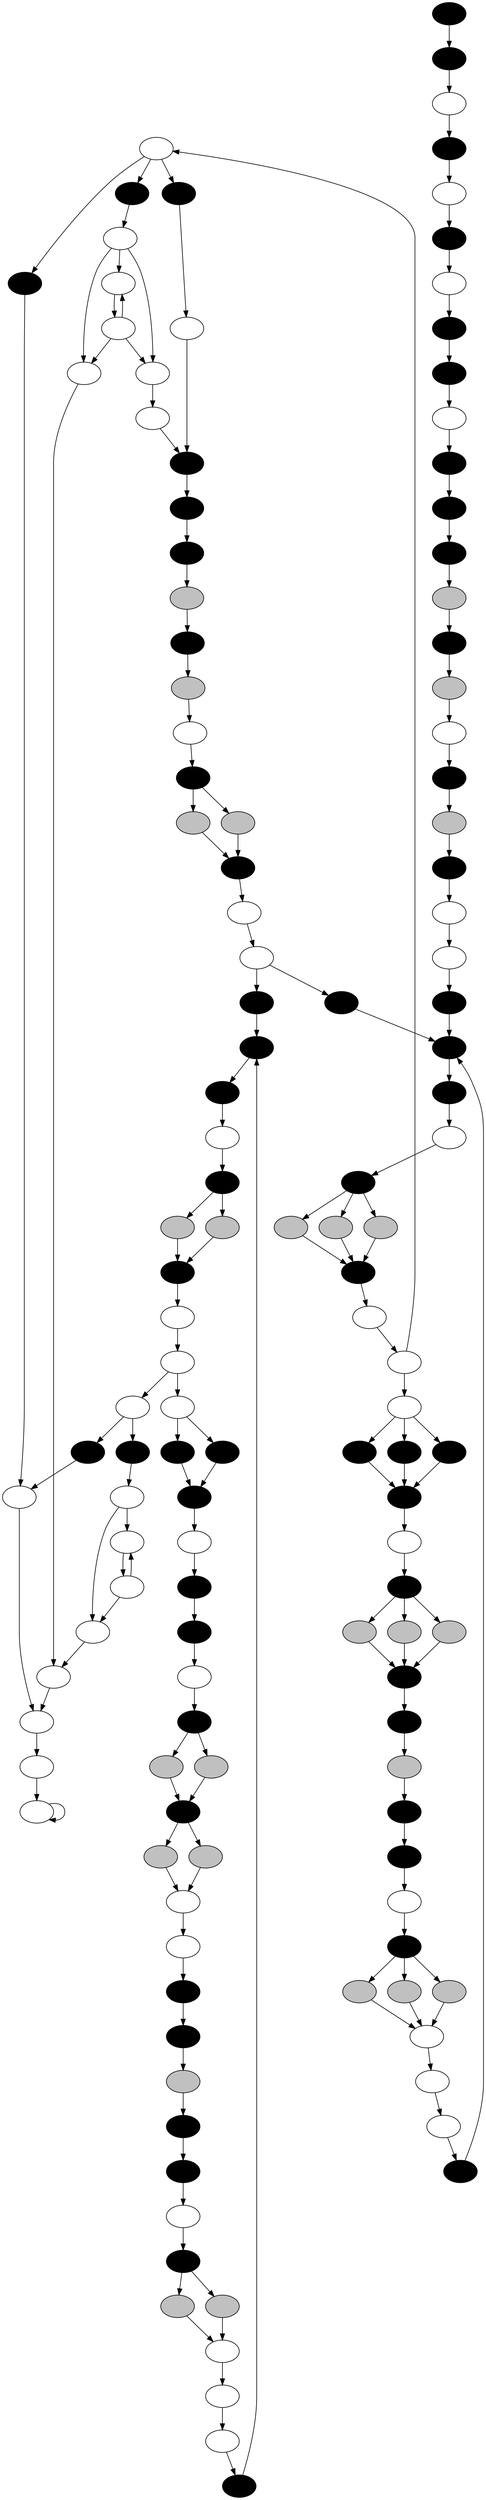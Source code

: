 digraph Foo {
  n150 [label = "", style = filled, fillcolor = white];
  n117 [label = "", style = filled, fillcolor = black];
  n192 [label = "", style = filled, fillcolor = black];
  n162 [label = "", style = filled, fillcolor = black];
  n218 [label = "", style = filled, fillcolor = gray];
  n243 [label = "", style = filled, fillcolor = black];
  n246 [label = "", style = filled, fillcolor = black];
  n119 [label = "", style = filled, fillcolor = black];
  n157 [label = "", style = filled, fillcolor = white];
  n188 [label = "", style = filled, fillcolor = white];
  n215 [label = "", style = filled, fillcolor = black];
  n180 [label = "", style = filled, fillcolor = gray];
  n202 [label = "", style = filled, fillcolor = white];
  n227 [label = "", style = filled, fillcolor = white];
  n128 [label = "", style = filled, fillcolor = black];
  n238 [label = "", style = filled, fillcolor = white];
  n175 [label = "", style = filled, fillcolor = black];
  n130 [label = "", style = filled, fillcolor = black];
  n159 [label = "", style = filled, fillcolor = gray];
  n241 [label = "", style = filled, fillcolor = black];
  n239 [label = "", style = filled, fillcolor = black];
  n168 [label = "", style = filled, fillcolor = gray];
  n134 [label = "", style = filled, fillcolor = black];
  n191 [label = "", style = filled, fillcolor = black];
  n206 [label = "", style = filled, fillcolor = white];
  n179 [label = "", style = filled, fillcolor = white];
  n236 [label = "", style = filled, fillcolor = white];
  n242 [label = "", style = filled, fillcolor = white];
  n138 [label = "", style = filled, fillcolor = white];
  n197 [label = "", style = filled, fillcolor = black];
  n231 [label = "", style = filled, fillcolor = white];
  n199 [label = "", style = filled, fillcolor = black];
  n223 [label = "", style = filled, fillcolor = gray];
  n164 [label = "", style = filled, fillcolor = black];
  n142 [label = "", style = filled, fillcolor = black];
  n244 [label = "", style = filled, fillcolor = white];
  n144 [label = "", style = filled, fillcolor = white];
  n193 [label = "", style = filled, fillcolor = black];
  n129 [label = "", style = filled, fillcolor = black];
  n240 [label = "", style = filled, fillcolor = white];
  n140 [label = "", style = filled, fillcolor = black];
  n217 [label = "", style = filled, fillcolor = black];
  n212 [label = "", style = filled, fillcolor = white];
  n224 [label = "", style = filled, fillcolor = black];
  n225 [label = "", style = filled, fillcolor = gray];
  n208 [label = "", style = filled, fillcolor = white];
  n154 [label = "", style = filled, fillcolor = white];
  n219 [label = "", style = filled, fillcolor = gray];
  n235 [label = "", style = filled, fillcolor = black];
  n214 [label = "", style = filled, fillcolor = gray];
  n234 [label = "", style = filled, fillcolor = gray];
  n115 [label = "", style = filled, fillcolor = black];
  n233 [label = "", style = filled, fillcolor = gray];
  n149 [label = "", style = filled, fillcolor = gray];
  n229 [label = "", style = filled, fillcolor = black];
  n230 [label = "", style = filled, fillcolor = black];
  n221 [label = "", style = filled, fillcolor = white];
  n209 [label = "", style = filled, fillcolor = gray];
  n228 [label = "", style = filled, fillcolor = black];
  n226 [label = "", style = filled, fillcolor = white];
  n201 [label = "", style = filled, fillcolor = black];
  n178 [label = "", style = filled, fillcolor = white];
  n182 [label = "", style = filled, fillcolor = white];
  n155 [label = "", style = filled, fillcolor = white];
  n220 [label = "", style = filled, fillcolor = black];
  n132 [label = "", style = filled, fillcolor = black];
  n216 [label = "", style = filled, fillcolor = white];
  n146 [label = "", style = filled, fillcolor = white];
  n245 [label = "", style = filled, fillcolor = black];
  n136 [label = "", style = filled, fillcolor = black];
  n213 [label = "", style = filled, fillcolor = black];
  n211 [label = "", style = filled, fillcolor = white];
  n177 [label = "", style = filled, fillcolor = black];
  n207 [label = "", style = filled, fillcolor = white];
  n173 [label = "", style = filled, fillcolor = black];
  n204 [label = "", style = filled, fillcolor = white];
  n186 [label = "", style = filled, fillcolor = gray];
  n189 [label = "", style = filled, fillcolor = black];
  n203 [label = "", style = filled, fillcolor = gray];
  n153 [label = "", style = filled, fillcolor = black];
  n166 [label = "", style = filled, fillcolor = black];
  n200 [label = "", style = filled, fillcolor = black];
  n196 [label = "", style = filled, fillcolor = gray];
  n181 [label = "", style = filled, fillcolor = white];
  n148 [label = "", style = filled, fillcolor = black];
  n183 [label = "", style = filled, fillcolor = white];
  n172 [label = "", style = filled, fillcolor = white];
  n198 [label = "", style = filled, fillcolor = black];
  n195 [label = "", style = filled, fillcolor = white];
  n194 [label = "", style = filled, fillcolor = gray];
  n131 [label = "", style = filled, fillcolor = gray];
  n190 [label = "", style = filled, fillcolor = white];
  n185 [label = "", style = filled, fillcolor = gray];
  n187 [label = "", style = filled, fillcolor = black];
  n184 [label = "", style = filled, fillcolor = black];
  n127 [label = "", style = filled, fillcolor = white];
  n176 [label = "", style = filled, fillcolor = white];
  n147 [label = "", style = filled, fillcolor = black];
  n171 [label = "", style = filled, fillcolor = black];
  n170 [label = "", style = filled, fillcolor = white];
  n169 [label = "", style = filled, fillcolor = black];
  n167 [label = "", style = filled, fillcolor = black];
  n165 [label = "", style = filled, fillcolor = gray];
  n163 [label = "", style = filled, fillcolor = gray];
  n161 [label = "", style = filled, fillcolor = black];
  n174 [label = "", style = filled, fillcolor = gray];
  n158 [label = "", style = filled, fillcolor = black];
  n139 [label = "", style = filled, fillcolor = white];
  n156 [label = "", style = filled, fillcolor = white];
  n160 [label = "", style = filled, fillcolor = gray];
  n152 [label = "", style = filled, fillcolor = white];
  n151 [label = "", style = filled, fillcolor = black];
  n210 [label = "", style = filled, fillcolor = gray];
  n125 [label = "", style = filled, fillcolor = white];
  n232 [label = "", style = filled, fillcolor = white];
  n116 [label = "", style = filled, fillcolor = black];
  n123 [label = "", style = filled, fillcolor = black];
  n145 [label = "", style = filled, fillcolor = white];
  n143 [label = "", style = filled, fillcolor = gray];
  n141 [label = "", style = filled, fillcolor = white];
  n121 [label = "", style = filled, fillcolor = white];
  n137 [label = "", style = filled, fillcolor = black];
  n237 [label = "", style = filled, fillcolor = black];
  n135 [label = "", style = filled, fillcolor = black];
  n133 [label = "", style = filled, fillcolor = white];
  n205 [label = "", style = filled, fillcolor = white];
  n126 [label = "", style = filled, fillcolor = white];
  n124 [label = "", style = filled, fillcolor = white];
  n122 [label = "", style = filled, fillcolor = gray];
  n120 [label = "", style = filled, fillcolor = gray];
  n118 [label = "", style = filled, fillcolor = white];
  n114 [label = "", style = filled, fillcolor = black];
  n222 [label = "", style = filled, fillcolor = black];
  n114 -> n115 ;
  n118 -> n119 ;
  n116 -> n117 ;
  n117 -> n170 ;
  n115 -> n213 ;
  n122 -> n123 ;
  n120 -> n121 ;
  n121 -> n232 ;
  n119 -> n229 ;
  n126 -> n116 ;
  n124 -> n125 ;
  n123 -> n146 ;
  n125 -> n150 ;
  n130 -> n206 ;
  n127 -> n129 ;
  n127 -> n128 ;
  n127 -> n130 ;
  n129 -> n188 ;
  n128 -> n244 ;
  n133 -> n134 ;
  n131 -> n132 ;
  n132 -> n218 ;
  n132 -> n219 ;
  n134 -> n235 ;
  n137 -> n138 ;
  n135 -> n136 ;
  n136 -> n137 ;
  n138 -> n241 ;
  n141 -> n142 ;
  n139 -> n140 ;
  n140 -> n239 ;
  n142 -> n120 ;
  n142 -> n149 ;
  n145 -> n114 ;
  n143 -> n144 ;
  n144 -> n182 ;
  n146 -> n204 ;
  n149 -> n121 ;
  n147 -> n148 ;
  n148 -> n176 ;
  n150 -> n242 ;
  n152 -> n153 ;
  n151 -> n136 ;
  n154 -> n155 ;
  n153 -> n202 ;
  n158 -> n143 ;
  n158 -> n160 ;
  n158 -> n159 ;
  n156 -> n157 ;
  n155 -> n124 ;
  n155 -> n154 ;
  n155 -> n221 ;
  n157 -> n127 ;
  n157 -> n216 ;
  n160 -> n144 ;
  n161 -> n162 ;
  n159 -> n144 ;
  n162 -> n203 ;
  n165 -> n166 ;
  n163 -> n164 ;
  n164 -> n193 ;
  n166 -> n156 ;
  n169 -> n126 ;
  n167 -> n168 ;
  n170 -> n171 ;
  n168 -> n243 ;
  n174 -> n175 ;
  n172 -> n173 ;
  n173 -> n174 ;
  n171 -> n131 ;
  n171 -> n233 ;
  n178 -> n179 ;
  n176 -> n177 ;
  n177 -> n163 ;
  n177 -> n210 ;
  n177 -> n209 ;
  n175 -> n211 ;
  n182 -> n183 ;
  n180 -> n181 ;
  n181 -> n184 ;
  n179 -> n199 ;
  n179 -> n228 ;
  n185 -> n189 ;
  n184 -> n186 ;
  n184 -> n185 ;
  n186 -> n189 ;
  n183 -> n151 ;
  n190 -> n192 ;
  n190 -> n191 ;
  n187 -> n188 ;
  n189 -> n178 ;
  n188 -> n150 ;
  n193 -> n196 ;
  n194 -> n166 ;
  n191 -> n169 ;
  n192 -> n169 ;
  n196 -> n197 ;
  n195 -> n161 ;
  n198 -> n148 ;
  n197 -> n237 ;
  n200 -> n201 ;
  n199 -> n136 ;
  n201 -> n141 ;
  n202 -> n220 ;
  n204 -> n190 ;
  n204 -> n205 ;
  n203 -> n200 ;
  n206 -> n124 ;
  n206 -> n154 ;
  n206 -> n221 ;
  n205 -> n187 ;
  n205 -> n245 ;
  n209 -> n164 ;
  n207 -> n208 ;
  n208 -> n207 ;
  n208 -> n227 ;
  n210 -> n164 ;
  n213 -> n214 ;
  n211 -> n212 ;
  n214 -> n224 ;
  n212 -> n135 ;
  n216 -> n147 ;
  n216 -> n198 ;
  n216 -> n217 ;
  n215 -> n152 ;
  n217 -> n148 ;
  n218 -> n236 ;
  n222 -> n122 ;
  n222 -> n223 ;
  n220 -> n133 ;
  n221 -> n139 ;
  n219 -> n236 ;
  n226 -> n207 ;
  n226 -> n227 ;
  n224 -> n225 ;
  n225 -> n172 ;
  n223 -> n123 ;
  n230 -> n231 ;
  n228 -> n229 ;
  n229 -> n230 ;
  n227 -> n125 ;
  n233 -> n132 ;
  n232 -> n118 ;
  n234 -> n166 ;
  n231 -> n222 ;
  n237 -> n238 ;
  n235 -> n145 ;
  n236 -> n195 ;
  n238 -> n158 ;
  n242 -> n240 ;
  n240 -> n240 ;
  n239 -> n167 ;
  n241 -> n165 ;
  n241 -> n194 ;
  n241 -> n234 ;
  n244 -> n140 ;
  n245 -> n226 ;
  n246 -> n215 ;
  n243 -> n180 ;

}
